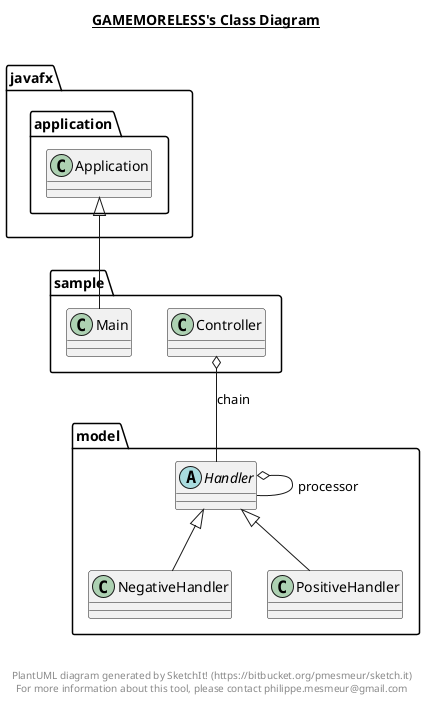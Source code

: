 @startuml

title __GAMEMORELESS's Class Diagram__\n

  namespace model {
    abstract class model.Handler {
    }
  }
  

  namespace model {
    class model.NegativeHandler {
    }
  }
  

  namespace model {
    class model.PositiveHandler {
    }
  }
  

  namespace sample {
    class sample.Controller {
    }
  }
  

  namespace sample {
    class sample.Main {
    }
  }
  

  model.Handler o-- model.Handler : processor
  model.NegativeHandler -up-|> model.Handler
  model.PositiveHandler -up-|> model.Handler
  sample.Controller o-- model.Handler : chain
  sample.Main -up-|> javafx.application.Application


right footer


PlantUML diagram generated by SketchIt! (https://bitbucket.org/pmesmeur/sketch.it)
For more information about this tool, please contact philippe.mesmeur@gmail.com
endfooter

@enduml
